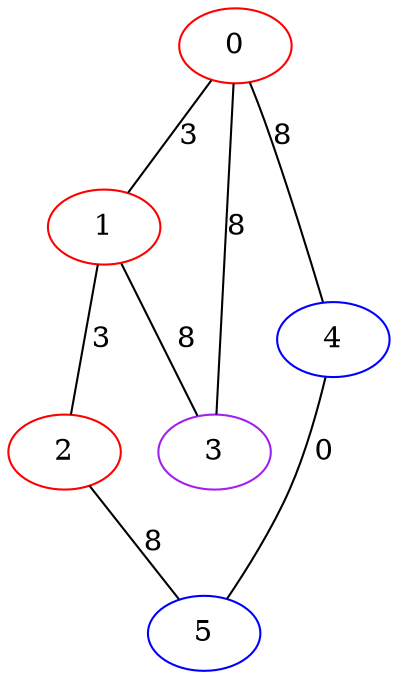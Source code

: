 graph "" {
0 [color=red, weight=1];
1 [color=red, weight=1];
2 [color=red, weight=1];
3 [color=purple, weight=4];
4 [color=blue, weight=3];
5 [color=blue, weight=3];
0 -- 1  [key=0, label=3];
0 -- 3  [key=0, label=8];
0 -- 4  [key=0, label=8];
1 -- 2  [key=0, label=3];
1 -- 3  [key=0, label=8];
2 -- 5  [key=0, label=8];
4 -- 5  [key=0, label=0];
}
